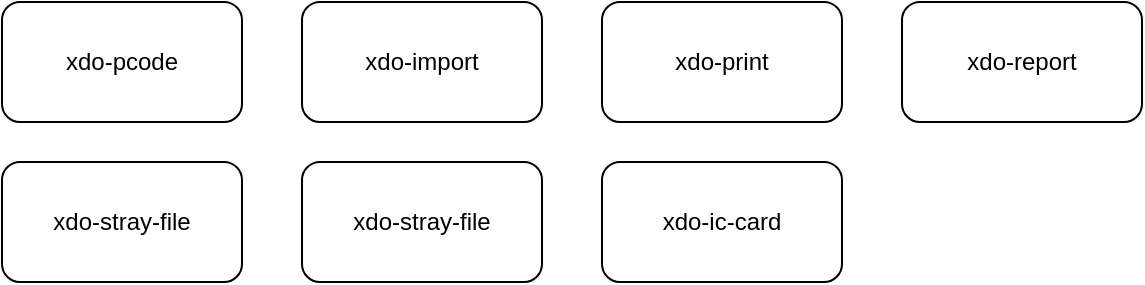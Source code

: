 <mxfile version="12.4.7" type="github">
  <diagram id="h5IBKvpbpIgjFRtFyC7R" name="Page-1">
    <mxGraphModel dx="1038" dy="548" grid="1" gridSize="10" guides="1" tooltips="1" connect="1" arrows="1" fold="1" page="1" pageScale="1" pageWidth="827" pageHeight="1169" math="0" shadow="0">
      <root>
        <mxCell id="0"/>
        <mxCell id="1" parent="0"/>
        <mxCell id="CrJgqydCrvmQc1N2r4MT-1" value="xdo-pcode" style="rounded=1;whiteSpace=wrap;html=1;" vertex="1" parent="1">
          <mxGeometry x="10" y="210" width="120" height="60" as="geometry"/>
        </mxCell>
        <mxCell id="CrJgqydCrvmQc1N2r4MT-2" value="xdo-import" style="rounded=1;whiteSpace=wrap;html=1;" vertex="1" parent="1">
          <mxGeometry x="160" y="210" width="120" height="60" as="geometry"/>
        </mxCell>
        <mxCell id="CrJgqydCrvmQc1N2r4MT-3" value="xdo-print" style="rounded=1;whiteSpace=wrap;html=1;" vertex="1" parent="1">
          <mxGeometry x="310" y="210" width="120" height="60" as="geometry"/>
        </mxCell>
        <mxCell id="CrJgqydCrvmQc1N2r4MT-4" value="xdo-report" style="rounded=1;whiteSpace=wrap;html=1;" vertex="1" parent="1">
          <mxGeometry x="460" y="210" width="120" height="60" as="geometry"/>
        </mxCell>
        <mxCell id="CrJgqydCrvmQc1N2r4MT-5" value="&lt;div style=&quot;text-align: left&quot;&gt;&lt;span&gt;xdo-stray-file&lt;/span&gt;&lt;/div&gt;" style="rounded=1;whiteSpace=wrap;html=1;" vertex="1" parent="1">
          <mxGeometry x="10" y="290" width="120" height="60" as="geometry"/>
        </mxCell>
        <mxCell id="CrJgqydCrvmQc1N2r4MT-6" value="&lt;div style=&quot;text-align: left&quot;&gt;&lt;span&gt;xdo-stray-file&lt;/span&gt;&lt;/div&gt;" style="rounded=1;whiteSpace=wrap;html=1;" vertex="1" parent="1">
          <mxGeometry x="160" y="290" width="120" height="60" as="geometry"/>
        </mxCell>
        <mxCell id="CrJgqydCrvmQc1N2r4MT-7" value="&lt;div style=&quot;text-align: left&quot;&gt;&lt;span&gt;xdo-ic-card&lt;/span&gt;&lt;/div&gt;" style="rounded=1;whiteSpace=wrap;html=1;" vertex="1" parent="1">
          <mxGeometry x="310" y="290" width="120" height="60" as="geometry"/>
        </mxCell>
      </root>
    </mxGraphModel>
  </diagram>
</mxfile>
